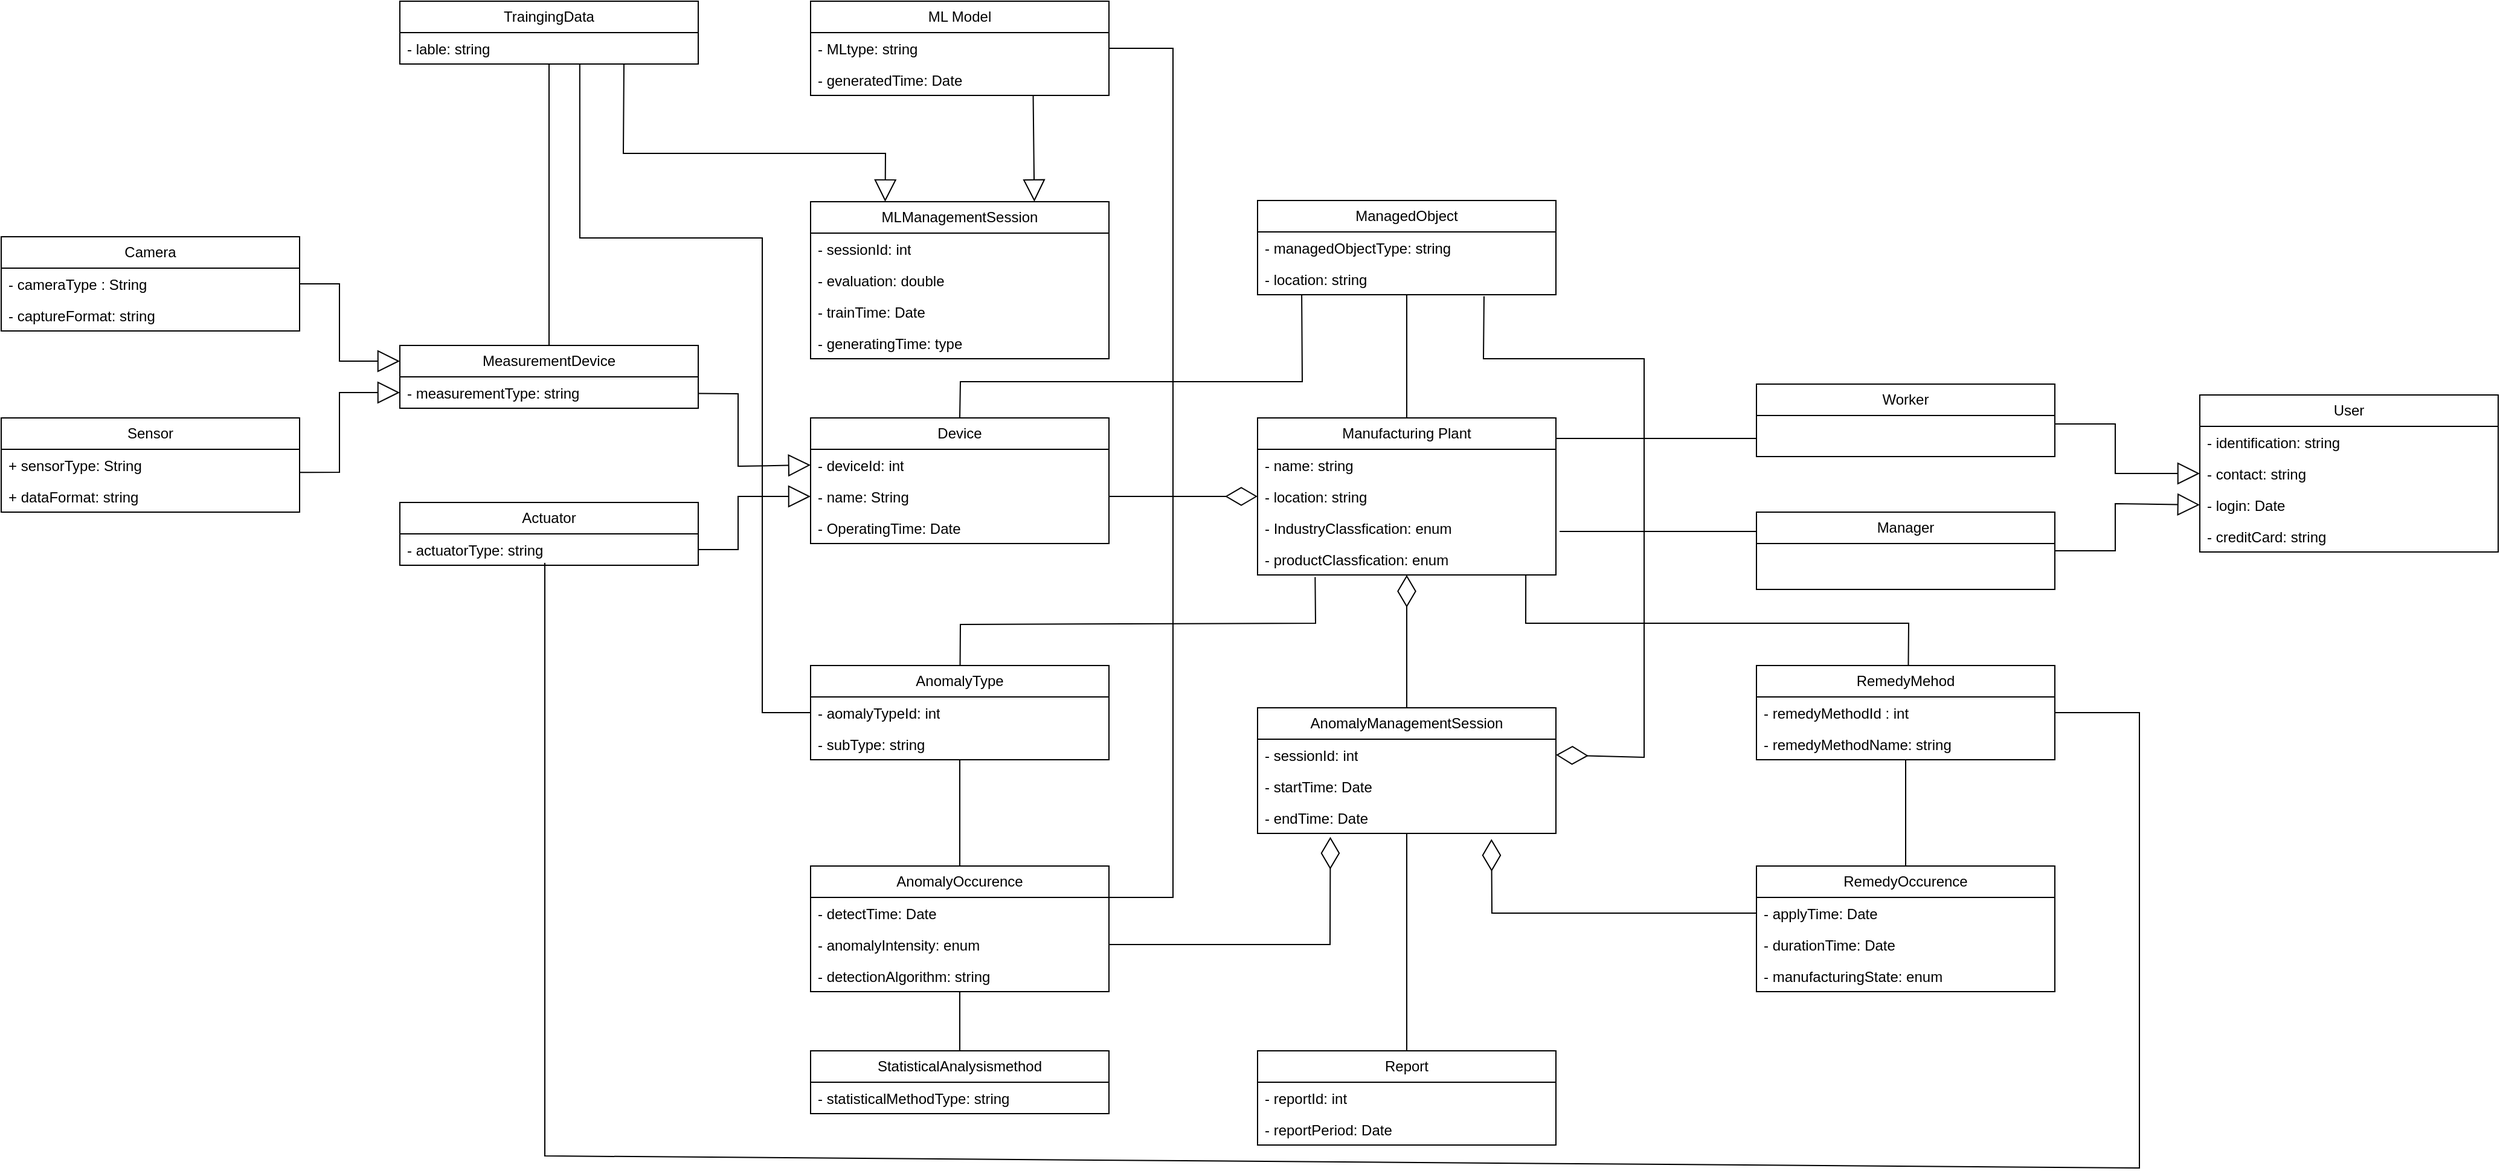<mxfile version="21.1.8" type="github">
  <diagram name="페이지-1" id="Eus2CIyO7c51uoO3_Tom">
    <mxGraphModel dx="4400" dy="2638" grid="1" gridSize="10" guides="1" tooltips="1" connect="1" arrows="1" fold="1" page="1" pageScale="1" pageWidth="827" pageHeight="1169" math="0" shadow="0">
      <root>
        <mxCell id="0" />
        <mxCell id="1" parent="0" />
        <mxCell id="gLREQ3NUGpqIkdflZNF1-223" value="Manufacturing Plant" style="swimlane;fontStyle=0;childLayout=stackLayout;horizontal=1;startSize=26;fillColor=none;horizontalStack=0;resizeParent=1;resizeParentMax=0;resizeLast=0;collapsible=1;marginBottom=0;whiteSpace=wrap;html=1;" vertex="1" parent="1">
          <mxGeometry x="480" y="2189" width="247" height="130" as="geometry" />
        </mxCell>
        <mxCell id="gLREQ3NUGpqIkdflZNF1-224" value="- name: string" style="text;strokeColor=none;fillColor=none;align=left;verticalAlign=top;spacingLeft=4;spacingRight=4;overflow=hidden;rotatable=0;points=[[0,0.5],[1,0.5]];portConstraint=eastwest;whiteSpace=wrap;html=1;" vertex="1" parent="gLREQ3NUGpqIkdflZNF1-223">
          <mxGeometry y="26" width="247" height="26" as="geometry" />
        </mxCell>
        <mxCell id="gLREQ3NUGpqIkdflZNF1-225" value="- location: string" style="text;strokeColor=none;fillColor=none;align=left;verticalAlign=top;spacingLeft=4;spacingRight=4;overflow=hidden;rotatable=0;points=[[0,0.5],[1,0.5]];portConstraint=eastwest;whiteSpace=wrap;html=1;" vertex="1" parent="gLREQ3NUGpqIkdflZNF1-223">
          <mxGeometry y="52" width="247" height="26" as="geometry" />
        </mxCell>
        <mxCell id="gLREQ3NUGpqIkdflZNF1-226" value="- IndustryClassfication: enum" style="text;strokeColor=none;fillColor=none;align=left;verticalAlign=top;spacingLeft=4;spacingRight=4;overflow=hidden;rotatable=0;points=[[0,0.5],[1,0.5]];portConstraint=eastwest;whiteSpace=wrap;html=1;" vertex="1" parent="gLREQ3NUGpqIkdflZNF1-223">
          <mxGeometry y="78" width="247" height="26" as="geometry" />
        </mxCell>
        <mxCell id="gLREQ3NUGpqIkdflZNF1-227" value="- productClassfication: enum" style="text;strokeColor=none;fillColor=none;align=left;verticalAlign=top;spacingLeft=4;spacingRight=4;overflow=hidden;rotatable=0;points=[[0,0.5],[1,0.5]];portConstraint=eastwest;whiteSpace=wrap;html=1;" vertex="1" parent="gLREQ3NUGpqIkdflZNF1-223">
          <mxGeometry y="104" width="247" height="26" as="geometry" />
        </mxCell>
        <mxCell id="gLREQ3NUGpqIkdflZNF1-228" value="AnomalyManagementSession" style="swimlane;fontStyle=0;childLayout=stackLayout;horizontal=1;startSize=26;fillColor=none;horizontalStack=0;resizeParent=1;resizeParentMax=0;resizeLast=0;collapsible=1;marginBottom=0;whiteSpace=wrap;html=1;" vertex="1" parent="1">
          <mxGeometry x="480" y="2429" width="247" height="104" as="geometry" />
        </mxCell>
        <mxCell id="gLREQ3NUGpqIkdflZNF1-229" value="- sessionId: int" style="text;strokeColor=none;fillColor=none;align=left;verticalAlign=top;spacingLeft=4;spacingRight=4;overflow=hidden;rotatable=0;points=[[0,0.5],[1,0.5]];portConstraint=eastwest;whiteSpace=wrap;html=1;" vertex="1" parent="gLREQ3NUGpqIkdflZNF1-228">
          <mxGeometry y="26" width="247" height="26" as="geometry" />
        </mxCell>
        <mxCell id="gLREQ3NUGpqIkdflZNF1-230" value="- startTime: Date" style="text;strokeColor=none;fillColor=none;align=left;verticalAlign=top;spacingLeft=4;spacingRight=4;overflow=hidden;rotatable=0;points=[[0,0.5],[1,0.5]];portConstraint=eastwest;whiteSpace=wrap;html=1;" vertex="1" parent="gLREQ3NUGpqIkdflZNF1-228">
          <mxGeometry y="52" width="247" height="26" as="geometry" />
        </mxCell>
        <mxCell id="gLREQ3NUGpqIkdflZNF1-231" value="- endTime: Date" style="text;strokeColor=none;fillColor=none;align=left;verticalAlign=top;spacingLeft=4;spacingRight=4;overflow=hidden;rotatable=0;points=[[0,0.5],[1,0.5]];portConstraint=eastwest;whiteSpace=wrap;html=1;" vertex="1" parent="gLREQ3NUGpqIkdflZNF1-228">
          <mxGeometry y="78" width="247" height="26" as="geometry" />
        </mxCell>
        <mxCell id="gLREQ3NUGpqIkdflZNF1-232" value="Device" style="swimlane;fontStyle=0;childLayout=stackLayout;horizontal=1;startSize=26;fillColor=none;horizontalStack=0;resizeParent=1;resizeParentMax=0;resizeLast=0;collapsible=1;marginBottom=0;whiteSpace=wrap;html=1;" vertex="1" parent="1">
          <mxGeometry x="110" y="2189" width="247" height="104" as="geometry" />
        </mxCell>
        <mxCell id="gLREQ3NUGpqIkdflZNF1-233" value="- deviceId: int" style="text;strokeColor=none;fillColor=none;align=left;verticalAlign=top;spacingLeft=4;spacingRight=4;overflow=hidden;rotatable=0;points=[[0,0.5],[1,0.5]];portConstraint=eastwest;whiteSpace=wrap;html=1;" vertex="1" parent="gLREQ3NUGpqIkdflZNF1-232">
          <mxGeometry y="26" width="247" height="26" as="geometry" />
        </mxCell>
        <mxCell id="gLREQ3NUGpqIkdflZNF1-234" value="- name: String" style="text;strokeColor=none;fillColor=none;align=left;verticalAlign=top;spacingLeft=4;spacingRight=4;overflow=hidden;rotatable=0;points=[[0,0.5],[1,0.5]];portConstraint=eastwest;whiteSpace=wrap;html=1;" vertex="1" parent="gLREQ3NUGpqIkdflZNF1-232">
          <mxGeometry y="52" width="247" height="26" as="geometry" />
        </mxCell>
        <mxCell id="gLREQ3NUGpqIkdflZNF1-235" value="- OperatingTime: Date" style="text;strokeColor=none;fillColor=none;align=left;verticalAlign=top;spacingLeft=4;spacingRight=4;overflow=hidden;rotatable=0;points=[[0,0.5],[1,0.5]];portConstraint=eastwest;whiteSpace=wrap;html=1;" vertex="1" parent="gLREQ3NUGpqIkdflZNF1-232">
          <mxGeometry y="78" width="247" height="26" as="geometry" />
        </mxCell>
        <mxCell id="gLREQ3NUGpqIkdflZNF1-236" value="MeasurementDevice" style="swimlane;fontStyle=0;childLayout=stackLayout;horizontal=1;startSize=26;fillColor=none;horizontalStack=0;resizeParent=1;resizeParentMax=0;resizeLast=0;collapsible=1;marginBottom=0;whiteSpace=wrap;html=1;" vertex="1" parent="1">
          <mxGeometry x="-230" y="2129" width="247" height="52" as="geometry" />
        </mxCell>
        <mxCell id="gLREQ3NUGpqIkdflZNF1-237" value="- measurementType: string" style="text;strokeColor=none;fillColor=none;align=left;verticalAlign=top;spacingLeft=4;spacingRight=4;overflow=hidden;rotatable=0;points=[[0,0.5],[1,0.5]];portConstraint=eastwest;whiteSpace=wrap;html=1;" vertex="1" parent="gLREQ3NUGpqIkdflZNF1-236">
          <mxGeometry y="26" width="247" height="26" as="geometry" />
        </mxCell>
        <mxCell id="gLREQ3NUGpqIkdflZNF1-238" value="Actuator" style="swimlane;fontStyle=0;childLayout=stackLayout;horizontal=1;startSize=26;fillColor=none;horizontalStack=0;resizeParent=1;resizeParentMax=0;resizeLast=0;collapsible=1;marginBottom=0;whiteSpace=wrap;html=1;" vertex="1" parent="1">
          <mxGeometry x="-230" y="2259" width="247" height="52" as="geometry" />
        </mxCell>
        <mxCell id="gLREQ3NUGpqIkdflZNF1-239" value="- actuatorType: string" style="text;strokeColor=none;fillColor=none;align=left;verticalAlign=top;spacingLeft=4;spacingRight=4;overflow=hidden;rotatable=0;points=[[0,0.5],[1,0.5]];portConstraint=eastwest;whiteSpace=wrap;html=1;" vertex="1" parent="gLREQ3NUGpqIkdflZNF1-238">
          <mxGeometry y="26" width="247" height="26" as="geometry" />
        </mxCell>
        <mxCell id="gLREQ3NUGpqIkdflZNF1-240" value="Camera" style="swimlane;fontStyle=0;childLayout=stackLayout;horizontal=1;startSize=26;fillColor=none;horizontalStack=0;resizeParent=1;resizeParentMax=0;resizeLast=0;collapsible=1;marginBottom=0;whiteSpace=wrap;html=1;" vertex="1" parent="1">
          <mxGeometry x="-560" y="2039" width="247" height="78" as="geometry" />
        </mxCell>
        <mxCell id="gLREQ3NUGpqIkdflZNF1-241" value="- cameraType : String" style="text;strokeColor=none;fillColor=none;align=left;verticalAlign=top;spacingLeft=4;spacingRight=4;overflow=hidden;rotatable=0;points=[[0,0.5],[1,0.5]];portConstraint=eastwest;whiteSpace=wrap;html=1;" vertex="1" parent="gLREQ3NUGpqIkdflZNF1-240">
          <mxGeometry y="26" width="247" height="26" as="geometry" />
        </mxCell>
        <mxCell id="gLREQ3NUGpqIkdflZNF1-242" value="- captureFormat: string" style="text;strokeColor=none;fillColor=none;align=left;verticalAlign=top;spacingLeft=4;spacingRight=4;overflow=hidden;rotatable=0;points=[[0,0.5],[1,0.5]];portConstraint=eastwest;whiteSpace=wrap;html=1;" vertex="1" parent="gLREQ3NUGpqIkdflZNF1-240">
          <mxGeometry y="52" width="247" height="26" as="geometry" />
        </mxCell>
        <mxCell id="gLREQ3NUGpqIkdflZNF1-243" value="Sensor" style="swimlane;fontStyle=0;childLayout=stackLayout;horizontal=1;startSize=26;fillColor=none;horizontalStack=0;resizeParent=1;resizeParentMax=0;resizeLast=0;collapsible=1;marginBottom=0;whiteSpace=wrap;html=1;" vertex="1" parent="1">
          <mxGeometry x="-560" y="2189" width="247" height="78" as="geometry" />
        </mxCell>
        <mxCell id="gLREQ3NUGpqIkdflZNF1-244" value="+ sensorType: String" style="text;strokeColor=none;fillColor=none;align=left;verticalAlign=top;spacingLeft=4;spacingRight=4;overflow=hidden;rotatable=0;points=[[0,0.5],[1,0.5]];portConstraint=eastwest;whiteSpace=wrap;html=1;" vertex="1" parent="gLREQ3NUGpqIkdflZNF1-243">
          <mxGeometry y="26" width="247" height="26" as="geometry" />
        </mxCell>
        <mxCell id="gLREQ3NUGpqIkdflZNF1-245" value="+ dataFormat: string" style="text;strokeColor=none;fillColor=none;align=left;verticalAlign=top;spacingLeft=4;spacingRight=4;overflow=hidden;rotatable=0;points=[[0,0.5],[1,0.5]];portConstraint=eastwest;whiteSpace=wrap;html=1;" vertex="1" parent="gLREQ3NUGpqIkdflZNF1-243">
          <mxGeometry y="52" width="247" height="26" as="geometry" />
        </mxCell>
        <mxCell id="gLREQ3NUGpqIkdflZNF1-246" value="AnomalyType" style="swimlane;fontStyle=0;childLayout=stackLayout;horizontal=1;startSize=26;fillColor=none;horizontalStack=0;resizeParent=1;resizeParentMax=0;resizeLast=0;collapsible=1;marginBottom=0;whiteSpace=wrap;html=1;" vertex="1" parent="1">
          <mxGeometry x="110" y="2394" width="247" height="78" as="geometry" />
        </mxCell>
        <mxCell id="gLREQ3NUGpqIkdflZNF1-247" value="- aomalyTypeId: int" style="text;strokeColor=none;fillColor=none;align=left;verticalAlign=top;spacingLeft=4;spacingRight=4;overflow=hidden;rotatable=0;points=[[0,0.5],[1,0.5]];portConstraint=eastwest;whiteSpace=wrap;html=1;" vertex="1" parent="gLREQ3NUGpqIkdflZNF1-246">
          <mxGeometry y="26" width="247" height="26" as="geometry" />
        </mxCell>
        <mxCell id="gLREQ3NUGpqIkdflZNF1-248" value="- subType: string" style="text;strokeColor=none;fillColor=none;align=left;verticalAlign=top;spacingLeft=4;spacingRight=4;overflow=hidden;rotatable=0;points=[[0,0.5],[1,0.5]];portConstraint=eastwest;whiteSpace=wrap;html=1;" vertex="1" parent="gLREQ3NUGpqIkdflZNF1-246">
          <mxGeometry y="52" width="247" height="26" as="geometry" />
        </mxCell>
        <mxCell id="gLREQ3NUGpqIkdflZNF1-249" value="AnomalyOccurence" style="swimlane;fontStyle=0;childLayout=stackLayout;horizontal=1;startSize=26;fillColor=none;horizontalStack=0;resizeParent=1;resizeParentMax=0;resizeLast=0;collapsible=1;marginBottom=0;whiteSpace=wrap;html=1;" vertex="1" parent="1">
          <mxGeometry x="110" y="2560" width="247" height="104" as="geometry" />
        </mxCell>
        <mxCell id="gLREQ3NUGpqIkdflZNF1-250" value="- detectTime: Date" style="text;strokeColor=none;fillColor=none;align=left;verticalAlign=top;spacingLeft=4;spacingRight=4;overflow=hidden;rotatable=0;points=[[0,0.5],[1,0.5]];portConstraint=eastwest;whiteSpace=wrap;html=1;" vertex="1" parent="gLREQ3NUGpqIkdflZNF1-249">
          <mxGeometry y="26" width="247" height="26" as="geometry" />
        </mxCell>
        <mxCell id="gLREQ3NUGpqIkdflZNF1-251" value="- anomalyIntensity: enum" style="text;strokeColor=none;fillColor=none;align=left;verticalAlign=top;spacingLeft=4;spacingRight=4;overflow=hidden;rotatable=0;points=[[0,0.5],[1,0.5]];portConstraint=eastwest;whiteSpace=wrap;html=1;" vertex="1" parent="gLREQ3NUGpqIkdflZNF1-249">
          <mxGeometry y="52" width="247" height="26" as="geometry" />
        </mxCell>
        <mxCell id="gLREQ3NUGpqIkdflZNF1-252" value="- detectionAlgorithm: string" style="text;strokeColor=none;fillColor=none;align=left;verticalAlign=top;spacingLeft=4;spacingRight=4;overflow=hidden;rotatable=0;points=[[0,0.5],[1,0.5]];portConstraint=eastwest;whiteSpace=wrap;html=1;" vertex="1" parent="gLREQ3NUGpqIkdflZNF1-249">
          <mxGeometry y="78" width="247" height="26" as="geometry" />
        </mxCell>
        <mxCell id="gLREQ3NUGpqIkdflZNF1-253" value="RemedyOccurence" style="swimlane;fontStyle=0;childLayout=stackLayout;horizontal=1;startSize=26;fillColor=none;horizontalStack=0;resizeParent=1;resizeParentMax=0;resizeLast=0;collapsible=1;marginBottom=0;whiteSpace=wrap;html=1;" vertex="1" parent="1">
          <mxGeometry x="893" y="2560" width="247" height="104" as="geometry" />
        </mxCell>
        <mxCell id="gLREQ3NUGpqIkdflZNF1-254" value="- applyTime: Date" style="text;strokeColor=none;fillColor=none;align=left;verticalAlign=top;spacingLeft=4;spacingRight=4;overflow=hidden;rotatable=0;points=[[0,0.5],[1,0.5]];portConstraint=eastwest;whiteSpace=wrap;html=1;" vertex="1" parent="gLREQ3NUGpqIkdflZNF1-253">
          <mxGeometry y="26" width="247" height="26" as="geometry" />
        </mxCell>
        <mxCell id="gLREQ3NUGpqIkdflZNF1-255" value="- durationTime: Date" style="text;strokeColor=none;fillColor=none;align=left;verticalAlign=top;spacingLeft=4;spacingRight=4;overflow=hidden;rotatable=0;points=[[0,0.5],[1,0.5]];portConstraint=eastwest;whiteSpace=wrap;html=1;" vertex="1" parent="gLREQ3NUGpqIkdflZNF1-253">
          <mxGeometry y="52" width="247" height="26" as="geometry" />
        </mxCell>
        <mxCell id="gLREQ3NUGpqIkdflZNF1-256" value="- manufacturingState: enum" style="text;strokeColor=none;fillColor=none;align=left;verticalAlign=top;spacingLeft=4;spacingRight=4;overflow=hidden;rotatable=0;points=[[0,0.5],[1,0.5]];portConstraint=eastwest;whiteSpace=wrap;html=1;" vertex="1" parent="gLREQ3NUGpqIkdflZNF1-253">
          <mxGeometry y="78" width="247" height="26" as="geometry" />
        </mxCell>
        <mxCell id="gLREQ3NUGpqIkdflZNF1-257" value="RemedyMehod" style="swimlane;fontStyle=0;childLayout=stackLayout;horizontal=1;startSize=26;fillColor=none;horizontalStack=0;resizeParent=1;resizeParentMax=0;resizeLast=0;collapsible=1;marginBottom=0;whiteSpace=wrap;html=1;" vertex="1" parent="1">
          <mxGeometry x="893" y="2394" width="247" height="78" as="geometry" />
        </mxCell>
        <mxCell id="gLREQ3NUGpqIkdflZNF1-258" value="- remedyMethodId : int" style="text;strokeColor=none;fillColor=none;align=left;verticalAlign=top;spacingLeft=4;spacingRight=4;overflow=hidden;rotatable=0;points=[[0,0.5],[1,0.5]];portConstraint=eastwest;whiteSpace=wrap;html=1;" vertex="1" parent="gLREQ3NUGpqIkdflZNF1-257">
          <mxGeometry y="26" width="247" height="26" as="geometry" />
        </mxCell>
        <mxCell id="gLREQ3NUGpqIkdflZNF1-259" value="- remedyMethodName: string" style="text;strokeColor=none;fillColor=none;align=left;verticalAlign=top;spacingLeft=4;spacingRight=4;overflow=hidden;rotatable=0;points=[[0,0.5],[1,0.5]];portConstraint=eastwest;whiteSpace=wrap;html=1;" vertex="1" parent="gLREQ3NUGpqIkdflZNF1-257">
          <mxGeometry y="52" width="247" height="26" as="geometry" />
        </mxCell>
        <mxCell id="gLREQ3NUGpqIkdflZNF1-260" value="Worker" style="swimlane;fontStyle=0;childLayout=stackLayout;horizontal=1;startSize=26;fillColor=none;horizontalStack=0;resizeParent=1;resizeParentMax=0;resizeLast=0;collapsible=1;marginBottom=0;whiteSpace=wrap;html=1;" vertex="1" parent="1">
          <mxGeometry x="893" y="2161" width="247" height="60" as="geometry" />
        </mxCell>
        <mxCell id="gLREQ3NUGpqIkdflZNF1-261" value="Manager" style="swimlane;fontStyle=0;childLayout=stackLayout;horizontal=1;startSize=26;fillColor=none;horizontalStack=0;resizeParent=1;resizeParentMax=0;resizeLast=0;collapsible=1;marginBottom=0;whiteSpace=wrap;html=1;" vertex="1" parent="1">
          <mxGeometry x="893" y="2267" width="247" height="64" as="geometry" />
        </mxCell>
        <mxCell id="gLREQ3NUGpqIkdflZNF1-262" value="User" style="swimlane;fontStyle=0;childLayout=stackLayout;horizontal=1;startSize=26;fillColor=none;horizontalStack=0;resizeParent=1;resizeParentMax=0;resizeLast=0;collapsible=1;marginBottom=0;whiteSpace=wrap;html=1;" vertex="1" parent="1">
          <mxGeometry x="1260" y="2170" width="247" height="130" as="geometry" />
        </mxCell>
        <mxCell id="gLREQ3NUGpqIkdflZNF1-263" value="- identification: string" style="text;strokeColor=none;fillColor=none;align=left;verticalAlign=top;spacingLeft=4;spacingRight=4;overflow=hidden;rotatable=0;points=[[0,0.5],[1,0.5]];portConstraint=eastwest;whiteSpace=wrap;html=1;" vertex="1" parent="gLREQ3NUGpqIkdflZNF1-262">
          <mxGeometry y="26" width="247" height="26" as="geometry" />
        </mxCell>
        <mxCell id="gLREQ3NUGpqIkdflZNF1-264" value="- contact: string" style="text;strokeColor=none;fillColor=none;align=left;verticalAlign=top;spacingLeft=4;spacingRight=4;overflow=hidden;rotatable=0;points=[[0,0.5],[1,0.5]];portConstraint=eastwest;whiteSpace=wrap;html=1;" vertex="1" parent="gLREQ3NUGpqIkdflZNF1-262">
          <mxGeometry y="52" width="247" height="26" as="geometry" />
        </mxCell>
        <mxCell id="gLREQ3NUGpqIkdflZNF1-265" value="- login: Date" style="text;strokeColor=none;fillColor=none;align=left;verticalAlign=top;spacingLeft=4;spacingRight=4;overflow=hidden;rotatable=0;points=[[0,0.5],[1,0.5]];portConstraint=eastwest;whiteSpace=wrap;html=1;" vertex="1" parent="gLREQ3NUGpqIkdflZNF1-262">
          <mxGeometry y="78" width="247" height="26" as="geometry" />
        </mxCell>
        <mxCell id="gLREQ3NUGpqIkdflZNF1-266" value="- creditCard: string" style="text;strokeColor=none;fillColor=none;align=left;verticalAlign=top;spacingLeft=4;spacingRight=4;overflow=hidden;rotatable=0;points=[[0,0.5],[1,0.5]];portConstraint=eastwest;whiteSpace=wrap;html=1;" vertex="1" parent="gLREQ3NUGpqIkdflZNF1-262">
          <mxGeometry y="104" width="247" height="26" as="geometry" />
        </mxCell>
        <mxCell id="gLREQ3NUGpqIkdflZNF1-267" value="ManagedObject" style="swimlane;fontStyle=0;childLayout=stackLayout;horizontal=1;startSize=26;fillColor=none;horizontalStack=0;resizeParent=1;resizeParentMax=0;resizeLast=0;collapsible=1;marginBottom=0;whiteSpace=wrap;html=1;" vertex="1" parent="1">
          <mxGeometry x="480" y="2009" width="247" height="78" as="geometry" />
        </mxCell>
        <mxCell id="gLREQ3NUGpqIkdflZNF1-268" value="- managedObjectType: string" style="text;strokeColor=none;fillColor=none;align=left;verticalAlign=top;spacingLeft=4;spacingRight=4;overflow=hidden;rotatable=0;points=[[0,0.5],[1,0.5]];portConstraint=eastwest;whiteSpace=wrap;html=1;" vertex="1" parent="gLREQ3NUGpqIkdflZNF1-267">
          <mxGeometry y="26" width="247" height="26" as="geometry" />
        </mxCell>
        <mxCell id="gLREQ3NUGpqIkdflZNF1-269" value="- location: string" style="text;strokeColor=none;fillColor=none;align=left;verticalAlign=top;spacingLeft=4;spacingRight=4;overflow=hidden;rotatable=0;points=[[0,0.5],[1,0.5]];portConstraint=eastwest;whiteSpace=wrap;html=1;" vertex="1" parent="gLREQ3NUGpqIkdflZNF1-267">
          <mxGeometry y="52" width="247" height="26" as="geometry" />
        </mxCell>
        <mxCell id="gLREQ3NUGpqIkdflZNF1-270" value="MLManagementSession" style="swimlane;fontStyle=0;childLayout=stackLayout;horizontal=1;startSize=26;fillColor=none;horizontalStack=0;resizeParent=1;resizeParentMax=0;resizeLast=0;collapsible=1;marginBottom=0;whiteSpace=wrap;html=1;" vertex="1" parent="1">
          <mxGeometry x="110" y="2010" width="247" height="130" as="geometry" />
        </mxCell>
        <mxCell id="gLREQ3NUGpqIkdflZNF1-271" value="- sessionId: int" style="text;strokeColor=none;fillColor=none;align=left;verticalAlign=top;spacingLeft=4;spacingRight=4;overflow=hidden;rotatable=0;points=[[0,0.5],[1,0.5]];portConstraint=eastwest;whiteSpace=wrap;html=1;" vertex="1" parent="gLREQ3NUGpqIkdflZNF1-270">
          <mxGeometry y="26" width="247" height="26" as="geometry" />
        </mxCell>
        <mxCell id="gLREQ3NUGpqIkdflZNF1-272" value="- evaluation: double" style="text;strokeColor=none;fillColor=none;align=left;verticalAlign=top;spacingLeft=4;spacingRight=4;overflow=hidden;rotatable=0;points=[[0,0.5],[1,0.5]];portConstraint=eastwest;whiteSpace=wrap;html=1;" vertex="1" parent="gLREQ3NUGpqIkdflZNF1-270">
          <mxGeometry y="52" width="247" height="26" as="geometry" />
        </mxCell>
        <mxCell id="gLREQ3NUGpqIkdflZNF1-273" value="- trainTime: Date" style="text;strokeColor=none;fillColor=none;align=left;verticalAlign=top;spacingLeft=4;spacingRight=4;overflow=hidden;rotatable=0;points=[[0,0.5],[1,0.5]];portConstraint=eastwest;whiteSpace=wrap;html=1;" vertex="1" parent="gLREQ3NUGpqIkdflZNF1-270">
          <mxGeometry y="78" width="247" height="26" as="geometry" />
        </mxCell>
        <mxCell id="gLREQ3NUGpqIkdflZNF1-274" value="- generatingTime: type" style="text;strokeColor=none;fillColor=none;align=left;verticalAlign=top;spacingLeft=4;spacingRight=4;overflow=hidden;rotatable=0;points=[[0,0.5],[1,0.5]];portConstraint=eastwest;whiteSpace=wrap;html=1;" vertex="1" parent="gLREQ3NUGpqIkdflZNF1-270">
          <mxGeometry y="104" width="247" height="26" as="geometry" />
        </mxCell>
        <mxCell id="gLREQ3NUGpqIkdflZNF1-275" value="ML Model" style="swimlane;fontStyle=0;childLayout=stackLayout;horizontal=1;startSize=26;fillColor=none;horizontalStack=0;resizeParent=1;resizeParentMax=0;resizeLast=0;collapsible=1;marginBottom=0;whiteSpace=wrap;html=1;" vertex="1" parent="1">
          <mxGeometry x="110" y="1844" width="247" height="78" as="geometry" />
        </mxCell>
        <mxCell id="gLREQ3NUGpqIkdflZNF1-276" value="- MLtype: string" style="text;strokeColor=none;fillColor=none;align=left;verticalAlign=top;spacingLeft=4;spacingRight=4;overflow=hidden;rotatable=0;points=[[0,0.5],[1,0.5]];portConstraint=eastwest;whiteSpace=wrap;html=1;" vertex="1" parent="gLREQ3NUGpqIkdflZNF1-275">
          <mxGeometry y="26" width="247" height="26" as="geometry" />
        </mxCell>
        <mxCell id="gLREQ3NUGpqIkdflZNF1-277" value="- generatedTime: Date" style="text;strokeColor=none;fillColor=none;align=left;verticalAlign=top;spacingLeft=4;spacingRight=4;overflow=hidden;rotatable=0;points=[[0,0.5],[1,0.5]];portConstraint=eastwest;whiteSpace=wrap;html=1;" vertex="1" parent="gLREQ3NUGpqIkdflZNF1-275">
          <mxGeometry y="52" width="247" height="26" as="geometry" />
        </mxCell>
        <mxCell id="gLREQ3NUGpqIkdflZNF1-278" value="StatisticalAnalysismethod" style="swimlane;fontStyle=0;childLayout=stackLayout;horizontal=1;startSize=26;fillColor=none;horizontalStack=0;resizeParent=1;resizeParentMax=0;resizeLast=0;collapsible=1;marginBottom=0;whiteSpace=wrap;html=1;" vertex="1" parent="1">
          <mxGeometry x="110" y="2713" width="247" height="52" as="geometry" />
        </mxCell>
        <mxCell id="gLREQ3NUGpqIkdflZNF1-279" value="- statisticalMethodType: string" style="text;strokeColor=none;fillColor=none;align=left;verticalAlign=top;spacingLeft=4;spacingRight=4;overflow=hidden;rotatable=0;points=[[0,0.5],[1,0.5]];portConstraint=eastwest;whiteSpace=wrap;html=1;" vertex="1" parent="gLREQ3NUGpqIkdflZNF1-278">
          <mxGeometry y="26" width="247" height="26" as="geometry" />
        </mxCell>
        <mxCell id="gLREQ3NUGpqIkdflZNF1-280" value="TraingingData" style="swimlane;fontStyle=0;childLayout=stackLayout;horizontal=1;startSize=26;fillColor=none;horizontalStack=0;resizeParent=1;resizeParentMax=0;resizeLast=0;collapsible=1;marginBottom=0;whiteSpace=wrap;html=1;" vertex="1" parent="1">
          <mxGeometry x="-230" y="1844" width="247" height="52" as="geometry" />
        </mxCell>
        <mxCell id="gLREQ3NUGpqIkdflZNF1-281" value="- lable: string" style="text;strokeColor=none;fillColor=none;align=left;verticalAlign=top;spacingLeft=4;spacingRight=4;overflow=hidden;rotatable=0;points=[[0,0.5],[1,0.5]];portConstraint=eastwest;whiteSpace=wrap;html=1;" vertex="1" parent="gLREQ3NUGpqIkdflZNF1-280">
          <mxGeometry y="26" width="247" height="26" as="geometry" />
        </mxCell>
        <mxCell id="gLREQ3NUGpqIkdflZNF1-282" value="" style="endArrow=diamondThin;endFill=0;endSize=24;html=1;rounded=0;entryX=0.784;entryY=1.179;entryDx=0;entryDy=0;entryPerimeter=0;exitX=0;exitY=0.5;exitDx=0;exitDy=0;" edge="1" parent="1" source="gLREQ3NUGpqIkdflZNF1-254" target="gLREQ3NUGpqIkdflZNF1-231">
          <mxGeometry width="160" relative="1" as="geometry">
            <mxPoint x="900" y="2599" as="sourcePoint" />
            <mxPoint x="570" y="2599" as="targetPoint" />
            <Array as="points">
              <mxPoint x="674" y="2599" />
            </Array>
          </mxGeometry>
        </mxCell>
        <mxCell id="gLREQ3NUGpqIkdflZNF1-283" value="" style="endArrow=diamondThin;endFill=0;endSize=24;html=1;rounded=0;entryX=0.244;entryY=1.111;entryDx=0;entryDy=0;entryPerimeter=0;exitX=1;exitY=0.5;exitDx=0;exitDy=0;" edge="1" parent="1" source="gLREQ3NUGpqIkdflZNF1-251" target="gLREQ3NUGpqIkdflZNF1-231">
          <mxGeometry width="160" relative="1" as="geometry">
            <mxPoint x="360" y="2625" as="sourcePoint" />
            <mxPoint x="650" y="2599" as="targetPoint" />
            <Array as="points">
              <mxPoint x="540" y="2625" />
            </Array>
          </mxGeometry>
        </mxCell>
        <mxCell id="gLREQ3NUGpqIkdflZNF1-284" value="" style="endArrow=diamondThin;endFill=0;endSize=24;html=1;rounded=0;exitX=0.5;exitY=0;exitDx=0;exitDy=0;entryX=0.5;entryY=1;entryDx=0;entryDy=0;entryPerimeter=0;" edge="1" parent="1" source="gLREQ3NUGpqIkdflZNF1-228" target="gLREQ3NUGpqIkdflZNF1-227">
          <mxGeometry width="160" relative="1" as="geometry">
            <mxPoint x="370" y="2659" as="sourcePoint" />
            <mxPoint x="579" y="2603" as="targetPoint" />
            <Array as="points" />
          </mxGeometry>
        </mxCell>
        <mxCell id="gLREQ3NUGpqIkdflZNF1-285" value="" style="endArrow=diamondThin;endFill=0;endSize=24;html=1;rounded=0;exitX=1;exitY=0.5;exitDx=0;exitDy=0;entryX=0;entryY=0.5;entryDx=0;entryDy=0;entryPerimeter=0;" edge="1" parent="1" source="gLREQ3NUGpqIkdflZNF1-234" target="gLREQ3NUGpqIkdflZNF1-225">
          <mxGeometry width="160" relative="1" as="geometry">
            <mxPoint x="614" y="2499" as="sourcePoint" />
            <mxPoint x="614" y="2329" as="targetPoint" />
            <Array as="points" />
          </mxGeometry>
        </mxCell>
        <mxCell id="gLREQ3NUGpqIkdflZNF1-286" value="" style="endArrow=diamondThin;endFill=0;endSize=24;html=1;rounded=0;entryX=1;entryY=0.5;entryDx=0;entryDy=0;exitX=0.759;exitY=1.046;exitDx=0;exitDy=0;exitPerimeter=0;" edge="1" parent="1" source="gLREQ3NUGpqIkdflZNF1-269" target="gLREQ3NUGpqIkdflZNF1-229">
          <mxGeometry width="160" relative="1" as="geometry">
            <mxPoint x="460" y="2050" as="sourcePoint" />
            <mxPoint x="614" y="2329" as="targetPoint" />
            <Array as="points">
              <mxPoint x="667" y="2140" />
              <mxPoint x="800" y="2140" />
              <mxPoint x="800" y="2470" />
            </Array>
          </mxGeometry>
        </mxCell>
        <mxCell id="gLREQ3NUGpqIkdflZNF1-287" value="" style="endArrow=block;endSize=16;endFill=0;html=1;rounded=0;entryX=0;entryY=0.5;entryDx=0;entryDy=0;" edge="1" parent="1" source="gLREQ3NUGpqIkdflZNF1-237" target="gLREQ3NUGpqIkdflZNF1-233">
          <mxGeometry width="160" relative="1" as="geometry">
            <mxPoint x="20" y="2169" as="sourcePoint" />
            <mxPoint x="-10" y="2179" as="targetPoint" />
            <Array as="points">
              <mxPoint x="50" y="2169" />
              <mxPoint x="50" y="2229" />
            </Array>
          </mxGeometry>
        </mxCell>
        <mxCell id="gLREQ3NUGpqIkdflZNF1-288" value="" style="endArrow=block;endSize=16;endFill=0;html=1;rounded=0;exitX=1;exitY=0.5;exitDx=0;exitDy=0;entryX=0;entryY=0.5;entryDx=0;entryDy=0;" edge="1" parent="1" source="gLREQ3NUGpqIkdflZNF1-239" target="gLREQ3NUGpqIkdflZNF1-234">
          <mxGeometry width="160" relative="1" as="geometry">
            <mxPoint x="27" y="2148" as="sourcePoint" />
            <mxPoint x="110" y="2238" as="targetPoint" />
            <Array as="points">
              <mxPoint x="50" y="2298" />
              <mxPoint x="50" y="2254" />
            </Array>
          </mxGeometry>
        </mxCell>
        <mxCell id="gLREQ3NUGpqIkdflZNF1-289" value="" style="endArrow=block;endSize=16;endFill=0;html=1;rounded=0;exitX=1;exitY=0.5;exitDx=0;exitDy=0;entryX=0;entryY=0.25;entryDx=0;entryDy=0;" edge="1" parent="1" source="gLREQ3NUGpqIkdflZNF1-241" target="gLREQ3NUGpqIkdflZNF1-236">
          <mxGeometry width="160" relative="1" as="geometry">
            <mxPoint x="27" y="2179" as="sourcePoint" />
            <mxPoint x="-230" y="2159" as="targetPoint" />
            <Array as="points">
              <mxPoint x="-280" y="2078" />
              <mxPoint x="-280" y="2142" />
            </Array>
          </mxGeometry>
        </mxCell>
        <mxCell id="gLREQ3NUGpqIkdflZNF1-290" value="" style="endArrow=block;endSize=16;endFill=0;html=1;rounded=0;exitX=1.001;exitY=0.735;exitDx=0;exitDy=0;entryX=0;entryY=0.5;entryDx=0;entryDy=0;exitPerimeter=0;" edge="1" parent="1" source="gLREQ3NUGpqIkdflZNF1-244" target="gLREQ3NUGpqIkdflZNF1-237">
          <mxGeometry width="160" relative="1" as="geometry">
            <mxPoint x="-303" y="2088" as="sourcePoint" />
            <mxPoint x="-220" y="2152" as="targetPoint" />
            <Array as="points">
              <mxPoint x="-280" y="2234" />
              <mxPoint x="-280" y="2168" />
            </Array>
          </mxGeometry>
        </mxCell>
        <mxCell id="gLREQ3NUGpqIkdflZNF1-291" value="" style="endArrow=block;endSize=16;endFill=0;html=1;rounded=0;entryX=0;entryY=0.5;entryDx=0;entryDy=0;" edge="1" parent="1" target="gLREQ3NUGpqIkdflZNF1-264">
          <mxGeometry width="160" relative="1" as="geometry">
            <mxPoint x="1140" y="2194" as="sourcePoint" />
            <mxPoint x="1210" y="2170" as="targetPoint" />
            <Array as="points">
              <mxPoint x="1190" y="2194" />
              <mxPoint x="1190" y="2235" />
            </Array>
          </mxGeometry>
        </mxCell>
        <mxCell id="gLREQ3NUGpqIkdflZNF1-292" value="" style="endArrow=block;endSize=16;endFill=0;html=1;rounded=0;exitX=1;exitY=0.5;exitDx=0;exitDy=0;entryX=0;entryY=0.5;entryDx=0;entryDy=0;" edge="1" parent="1" source="gLREQ3NUGpqIkdflZNF1-261" target="gLREQ3NUGpqIkdflZNF1-265">
          <mxGeometry width="160" relative="1" as="geometry">
            <mxPoint x="944" y="2030" as="sourcePoint" />
            <mxPoint x="1052" y="1960" as="targetPoint" />
            <Array as="points">
              <mxPoint x="1190" y="2299" />
              <mxPoint x="1190" y="2260" />
            </Array>
          </mxGeometry>
        </mxCell>
        <mxCell id="gLREQ3NUGpqIkdflZNF1-293" value="" style="endArrow=none;endFill=0;endSize=12;html=1;rounded=0;exitX=0.5;exitY=0;exitDx=0;exitDy=0;" edge="1" parent="1" source="gLREQ3NUGpqIkdflZNF1-236" target="gLREQ3NUGpqIkdflZNF1-281">
          <mxGeometry width="160" relative="1" as="geometry">
            <mxPoint x="-360" y="1899" as="sourcePoint" />
            <mxPoint x="-106" y="1819" as="targetPoint" />
          </mxGeometry>
        </mxCell>
        <mxCell id="gLREQ3NUGpqIkdflZNF1-294" value="" style="endArrow=block;endSize=16;endFill=0;html=1;rounded=0;entryX=0.25;entryY=0;entryDx=0;entryDy=0;exitX=0.751;exitY=0.981;exitDx=0;exitDy=0;exitPerimeter=0;" edge="1" parent="1" source="gLREQ3NUGpqIkdflZNF1-281" target="gLREQ3NUGpqIkdflZNF1-270">
          <mxGeometry width="160" relative="1" as="geometry">
            <mxPoint x="-45" y="1900" as="sourcePoint" />
            <mxPoint x="120" y="2319" as="targetPoint" />
            <Array as="points">
              <mxPoint x="-45" y="1970" />
              <mxPoint x="172" y="1970" />
            </Array>
          </mxGeometry>
        </mxCell>
        <mxCell id="gLREQ3NUGpqIkdflZNF1-295" value="" style="endArrow=block;endSize=16;endFill=0;html=1;rounded=0;entryX=0.75;entryY=0;entryDx=0;entryDy=0;exitX=0.746;exitY=0.991;exitDx=0;exitDy=0;exitPerimeter=0;" edge="1" parent="1" source="gLREQ3NUGpqIkdflZNF1-277" target="gLREQ3NUGpqIkdflZNF1-270">
          <mxGeometry width="160" relative="1" as="geometry">
            <mxPoint x="-35" y="1906" as="sourcePoint" />
            <mxPoint x="182" y="2020" as="targetPoint" />
            <Array as="points">
              <mxPoint x="295" y="1990" />
            </Array>
          </mxGeometry>
        </mxCell>
        <mxCell id="gLREQ3NUGpqIkdflZNF1-296" value="" style="endArrow=none;endFill=0;endSize=12;html=1;rounded=0;exitX=0.5;exitY=0;exitDx=0;exitDy=0;" edge="1" parent="1" source="gLREQ3NUGpqIkdflZNF1-253" target="gLREQ3NUGpqIkdflZNF1-259">
          <mxGeometry width="160" relative="1" as="geometry">
            <mxPoint x="-96" y="2139" as="sourcePoint" />
            <mxPoint x="-96" y="1825" as="targetPoint" />
          </mxGeometry>
        </mxCell>
        <mxCell id="gLREQ3NUGpqIkdflZNF1-297" value="" style="endArrow=none;endFill=0;endSize=12;html=1;rounded=0;entryX=0.899;entryY=1;entryDx=0;entryDy=0;entryPerimeter=0;exitX=0.509;exitY=0.005;exitDx=0;exitDy=0;exitPerimeter=0;" edge="1" parent="1" source="gLREQ3NUGpqIkdflZNF1-257" target="gLREQ3NUGpqIkdflZNF1-227">
          <mxGeometry width="160" relative="1" as="geometry">
            <mxPoint x="230" y="2399" as="sourcePoint" />
            <mxPoint x="244" y="2482" as="targetPoint" />
            <Array as="points">
              <mxPoint x="1019" y="2359" />
              <mxPoint x="950" y="2359" />
              <mxPoint x="702" y="2359" />
            </Array>
          </mxGeometry>
        </mxCell>
        <mxCell id="gLREQ3NUGpqIkdflZNF1-298" value="" style="endArrow=none;endFill=0;endSize=12;html=1;rounded=0;entryX=0.193;entryY=1.068;entryDx=0;entryDy=0;entryPerimeter=0;" edge="1" parent="1" source="gLREQ3NUGpqIkdflZNF1-246" target="gLREQ3NUGpqIkdflZNF1-227">
          <mxGeometry width="160" relative="1" as="geometry">
            <mxPoint x="230" y="2390" as="sourcePoint" />
            <mxPoint x="550" y="2329" as="targetPoint" />
            <Array as="points">
              <mxPoint x="234" y="2360" />
              <mxPoint x="528" y="2359" />
            </Array>
          </mxGeometry>
        </mxCell>
        <mxCell id="gLREQ3NUGpqIkdflZNF1-299" value="" style="endArrow=none;endFill=0;endSize=12;html=1;rounded=0;exitX=1;exitY=0.131;exitDx=0;exitDy=0;exitPerimeter=0;entryX=0;entryY=0.75;entryDx=0;entryDy=0;" edge="1" parent="1" target="gLREQ3NUGpqIkdflZNF1-260" source="gLREQ3NUGpqIkdflZNF1-223">
          <mxGeometry width="160" relative="1" as="geometry">
            <mxPoint x="710" y="2230" as="sourcePoint" />
            <mxPoint x="890" y="2206" as="targetPoint" />
            <Array as="points" />
          </mxGeometry>
        </mxCell>
        <mxCell id="gLREQ3NUGpqIkdflZNF1-300" value="" style="endArrow=none;endFill=0;endSize=12;html=1;rounded=0;entryX=0;entryY=0.25;entryDx=0;entryDy=0;" edge="1" parent="1" target="gLREQ3NUGpqIkdflZNF1-261">
          <mxGeometry width="160" relative="1" as="geometry">
            <mxPoint x="730" y="2283" as="sourcePoint" />
            <mxPoint x="917" y="2069" as="targetPoint" />
            <Array as="points" />
          </mxGeometry>
        </mxCell>
        <mxCell id="gLREQ3NUGpqIkdflZNF1-301" value="" style="endArrow=none;endFill=0;endSize=12;html=1;rounded=0;entryX=0.5;entryY=1.017;entryDx=0;entryDy=0;entryPerimeter=0;" edge="1" parent="1" source="gLREQ3NUGpqIkdflZNF1-249" target="gLREQ3NUGpqIkdflZNF1-248">
          <mxGeometry width="160" relative="1" as="geometry">
            <mxPoint x="244" y="2589" as="sourcePoint" />
            <mxPoint x="980" y="2469" as="targetPoint" />
          </mxGeometry>
        </mxCell>
        <mxCell id="gLREQ3NUGpqIkdflZNF1-302" value="" style="endArrow=none;endFill=0;endSize=12;html=1;rounded=0;exitX=0.5;exitY=0;exitDx=0;exitDy=0;" edge="1" parent="1" source="gLREQ3NUGpqIkdflZNF1-278" target="gLREQ3NUGpqIkdflZNF1-252">
          <mxGeometry width="160" relative="1" as="geometry">
            <mxPoint x="994" y="2589" as="sourcePoint" />
            <mxPoint x="994" y="2482" as="targetPoint" />
          </mxGeometry>
        </mxCell>
        <mxCell id="gLREQ3NUGpqIkdflZNF1-303" value="" style="endArrow=none;endFill=0;endSize=12;html=1;rounded=0;exitX=1;exitY=0.25;exitDx=0;exitDy=0;entryX=1;entryY=0.5;entryDx=0;entryDy=0;" edge="1" parent="1" source="gLREQ3NUGpqIkdflZNF1-249" target="gLREQ3NUGpqIkdflZNF1-276">
          <mxGeometry width="160" relative="1" as="geometry">
            <mxPoint x="994" y="2749" as="sourcePoint" />
            <mxPoint x="994" y="2693" as="targetPoint" />
            <Array as="points">
              <mxPoint x="410" y="2586" />
              <mxPoint x="410" y="2530" />
              <mxPoint x="410" y="1883" />
            </Array>
          </mxGeometry>
        </mxCell>
        <mxCell id="gLREQ3NUGpqIkdflZNF1-304" value="" style="endArrow=none;endFill=0;endSize=12;html=1;rounded=0;entryX=0.5;entryY=0;entryDx=0;entryDy=0;" edge="1" parent="1" source="gLREQ3NUGpqIkdflZNF1-269" target="gLREQ3NUGpqIkdflZNF1-223">
          <mxGeometry width="160" relative="1" as="geometry">
            <mxPoint x="604" y="2090" as="sourcePoint" />
            <mxPoint x="677" y="2330" as="targetPoint" />
            <Array as="points" />
          </mxGeometry>
        </mxCell>
        <mxCell id="gLREQ3NUGpqIkdflZNF1-305" value="Report" style="swimlane;fontStyle=0;childLayout=stackLayout;horizontal=1;startSize=26;fillColor=none;horizontalStack=0;resizeParent=1;resizeParentMax=0;resizeLast=0;collapsible=1;marginBottom=0;whiteSpace=wrap;html=1;" vertex="1" parent="1">
          <mxGeometry x="480" y="2713" width="247" height="78" as="geometry" />
        </mxCell>
        <mxCell id="gLREQ3NUGpqIkdflZNF1-306" value="- reportId: int" style="text;strokeColor=none;fillColor=none;align=left;verticalAlign=top;spacingLeft=4;spacingRight=4;overflow=hidden;rotatable=0;points=[[0,0.5],[1,0.5]];portConstraint=eastwest;whiteSpace=wrap;html=1;" vertex="1" parent="gLREQ3NUGpqIkdflZNF1-305">
          <mxGeometry y="26" width="247" height="26" as="geometry" />
        </mxCell>
        <mxCell id="gLREQ3NUGpqIkdflZNF1-307" value="- reportPeriod: Date" style="text;strokeColor=none;fillColor=none;align=left;verticalAlign=top;spacingLeft=4;spacingRight=4;overflow=hidden;rotatable=0;points=[[0,0.5],[1,0.5]];portConstraint=eastwest;whiteSpace=wrap;html=1;" vertex="1" parent="gLREQ3NUGpqIkdflZNF1-305">
          <mxGeometry y="52" width="247" height="26" as="geometry" />
        </mxCell>
        <mxCell id="gLREQ3NUGpqIkdflZNF1-308" value="" style="endArrow=none;endFill=0;endSize=12;html=1;rounded=0;exitX=0.5;exitY=0;exitDx=0;exitDy=0;entryX=0.5;entryY=1;entryDx=0;entryDy=0;" edge="1" parent="1" source="gLREQ3NUGpqIkdflZNF1-305" target="gLREQ3NUGpqIkdflZNF1-228">
          <mxGeometry width="160" relative="1" as="geometry">
            <mxPoint x="610" y="2739" as="sourcePoint" />
            <mxPoint x="604" y="2539" as="targetPoint" />
          </mxGeometry>
        </mxCell>
        <mxCell id="gLREQ3NUGpqIkdflZNF1-309" value="" style="endArrow=none;endFill=0;endSize=12;html=1;entryX=0.5;entryY=0;entryDx=0;entryDy=0;rounded=0;exitX=0.148;exitY=0.993;exitDx=0;exitDy=0;exitPerimeter=0;" edge="1" parent="1" source="gLREQ3NUGpqIkdflZNF1-269" target="gLREQ3NUGpqIkdflZNF1-232">
          <mxGeometry width="160" relative="1" as="geometry">
            <mxPoint x="480" y="2050" as="sourcePoint" />
            <mxPoint x="737" y="2238" as="targetPoint" />
            <Array as="points">
              <mxPoint x="517" y="2159" />
              <mxPoint x="234" y="2159" />
            </Array>
          </mxGeometry>
        </mxCell>
        <mxCell id="gLREQ3NUGpqIkdflZNF1-310" value="" style="endArrow=none;endFill=0;endSize=12;html=1;rounded=0;exitX=1;exitY=0.5;exitDx=0;exitDy=0;" edge="1" parent="1" source="gLREQ3NUGpqIkdflZNF1-258">
          <mxGeometry width="160" relative="1" as="geometry">
            <mxPoint x="-96" y="2139" as="sourcePoint" />
            <mxPoint x="-110" y="2309" as="targetPoint" />
            <Array as="points">
              <mxPoint x="1210" y="2433" />
              <mxPoint x="1210" y="2810" />
              <mxPoint x="-110" y="2800" />
            </Array>
          </mxGeometry>
        </mxCell>
        <mxCell id="gLREQ3NUGpqIkdflZNF1-311" value="" style="endArrow=none;endFill=0;endSize=12;html=1;rounded=0;exitX=0;exitY=0.5;exitDx=0;exitDy=0;entryX=0.603;entryY=1.011;entryDx=0;entryDy=0;entryPerimeter=0;" edge="1" parent="1" source="gLREQ3NUGpqIkdflZNF1-247" target="gLREQ3NUGpqIkdflZNF1-281">
          <mxGeometry width="160" relative="1" as="geometry">
            <mxPoint x="-96" y="2139" as="sourcePoint" />
            <mxPoint x="-96" y="1906" as="targetPoint" />
            <Array as="points">
              <mxPoint x="70" y="2433" />
              <mxPoint x="70" y="2040" />
              <mxPoint x="-81" y="2040" />
            </Array>
          </mxGeometry>
        </mxCell>
      </root>
    </mxGraphModel>
  </diagram>
</mxfile>
